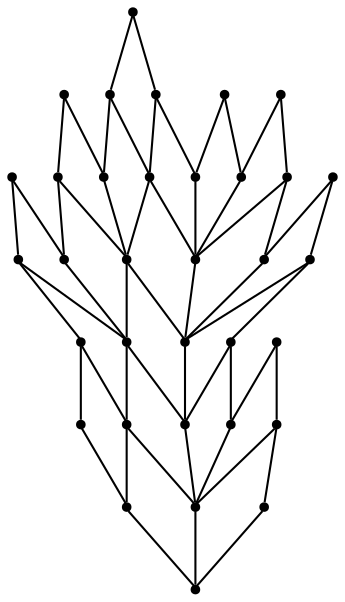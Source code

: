 graph {
  node [shape=point,comment="{\"directed\":false,\"doi\":\"10.1007/978-3-319-50106-2_38\",\"figure\":\"5 (2)\"}"]

  v0 [pos="1046.795902329024,409.8222269633285"]
  v1 [pos="979.598746544138,397.67037491838585"]
  v2 [pos="987.4614861866925,444.13564273641634"]
  v3 [pos="1015.3419868973825,562.8031478314446"]
  v4 [pos="947.430097297572,551.3639860374632"]
  v5 [pos="971.0202874661845,510.6162643119952"]
  v6 [pos="1002.4732172773516,264.7081859011071"]
  v7 [pos="943.1418851732786,299.0236046848039"]
  v8 [pos="919.5506457957741,431.9817081963166"]
  v9 [pos="979.598746544138,329.0457927849179"]
  v10 [pos="919.5506457957741,363.35801628978606"]
  v11 [pos="903.8231316812986,498.4623297718955"]
  v12 [pos="875.2279607441019,290.4433431123805"]
  v13 [pos="930.9888985770641,617.8443532624885"]
  v14 [pos="887.3798981314243,564.9470209563308"]
  v15 [pos="930.9888985770642,686.4711887828915"]
  v16 [pos="887.3798981314242,633.5718653888069"]
  v17 [pos="851.6387561959637,354.77869263502885"]
  v18 [pos="851.6387561959637,423.4043160160752"]
  v19 [pos="835.1955226460894,490.60065620389327"]
  v20 [pos="818.7554367228912,557.083519243725"]
  v21 [pos="818.7554367228912,625.7121789345041"]
  v22 [pos="851.6387561959637,226.1035742488648"]
  v23 [pos="828.0475168184593,290.4433431123805"]
  v24 [pos="792.3043400536324,320.4663101610647"]
  v25 [pos="792.3043400536324,389.0942068001832"]
  v26 [pos="775.8621557126501,456.28749478135904"]
  v27 [pos="775.1484711066176,609.2692025465"]
  v28 [pos="775.1484711066178,677.8929143241676"]
  v29 [pos="768.7141498850199,256.13083346313965"]
  v30 [pos="767.9973176523114,502.03981799787465"]
  v31 [pos="751.5572317291131,569.2351169381143"]
  v32 [pos="708.6659855482384,467.72665657534037"]
  v33 [pos="707.2345466774409,621.4179308487073"]

  v0 -- v1 [id="-1",pos="1046.795902329024,409.8222269633285 979.598746544138,397.67037491838585 979.598746544138,397.67037491838585 979.598746544138,397.67037491838585"]
  v0 -- v2 [id="-2",pos="1046.795902329024,409.8222269633285 987.4614861866925,444.13564273641634 987.4614861866925,444.13564273641634 987.4614861866925,444.13564273641634"]
  v33 -- v31 [id="-6",pos="707.2345466774409,621.4179308487073 751.5572317291131,569.2351169381143 751.5572317291131,569.2351169381143 751.5572317291131,569.2351169381143"]
  v33 -- v27 [id="-7",pos="707.2345466774409,621.4179308487073 775.1484711066176,609.2692025465 775.1484711066176,609.2692025465 775.1484711066176,609.2692025465"]
  v32 -- v26 [id="-14",pos="708.6659855482384,467.72665657534037 775.8621557126501,456.28749478135904 775.8621557126501,456.28749478135904 775.8621557126501,456.28749478135904"]
  v32 -- v30 [id="-15",pos="708.6659855482384,467.72665657534037 767.9973176523114,502.03981799787465 767.9973176523114,502.03981799787465 767.9973176523114,502.03981799787465"]
  v31 -- v30 [id="-22",pos="751.5572317291131,569.2351169381143 767.9973176523114,502.03981799787465 767.9973176523114,502.03981799787465 767.9973176523114,502.03981799787465"]
  v31 -- v20 [id="-23",pos="751.5572317291131,569.2351169381143 818.7554367228912,557.083519243725 818.7554367228912,557.083519243725 818.7554367228912,557.083519243725"]
  v30 -- v19 [id="-30",pos="767.9973176523114,502.03981799787465 835.1955226460894,490.60065620389327 835.1955226460894,490.60065620389327 835.1955226460894,490.60065620389327"]
  v29 -- v24 [id="-32",pos="768.7141498850199,256.13083346313965 792.3043400536324,320.4663101610647 792.3043400536324,320.4663101610647 792.3043400536324,320.4663101610647"]
  v29 -- v23 [id="-34",pos="768.7141498850199,256.13083346313965 828.0475168184593,290.4433431123805 828.0475168184593,290.4433431123805 828.0475168184593,290.4433431123805"]
  v28 -- v21 [id="-40",pos="775.1484711066178,677.8929143241676 818.7554367228912,625.7121789345041 818.7554367228912,625.7121789345041 818.7554367228912,625.7121789345041"]
  v28 -- v27 [id="-41",pos="775.1484711066178,677.8929143241676 775.1484711066176,609.2692025465 775.1484711066176,609.2692025465 775.1484711066176,609.2692025465"]
  v27 -- v20 [id="-44",pos="775.1484711066176,609.2692025465 818.7554367228912,557.083519243725 818.7554367228912,557.083519243725 818.7554367228912,557.083519243725"]
  v26 -- v25 [id="-50",pos="775.8621557126501,456.28749478135904 792.3043400536324,389.0942068001832 792.3043400536324,389.0942068001832 792.3043400536324,389.0942068001832"]
  v26 -- v19 [id="-52",pos="775.8621557126501,456.28749478135904 835.1955226460894,490.60065620389327 835.1955226460894,490.60065620389327 835.1955226460894,490.60065620389327"]
  v25 -- v18 [id="-58",pos="792.3043400536324,389.0942068001832 851.6387561959637,423.4043160160752 851.6387561959637,423.4043160160752 851.6387561959637,423.4043160160752"]
  v25 -- v24 [id="-59",pos="792.3043400536324,389.0942068001832 792.3043400536324,320.4663101610647 792.3043400536324,320.4663101610647 792.3043400536324,320.4663101610647"]
  v24 -- v17 [id="-66",pos="792.3043400536324,320.4663101610647 851.6387561959637,354.77869263502885 851.6387561959637,354.77869263502885 851.6387561959637,354.77869263502885"]
  v21 -- v20 [id="-69",pos="818.7554367228912,625.7121789345041 818.7554367228912,557.083519243725 818.7554367228912,557.083519243725 818.7554367228912,557.083519243725"]
  v20 -- v19 [id="-71",pos="818.7554367228912,557.083519243725 835.1955226460894,490.60065620389327 835.1955226460894,490.60065620389327 835.1955226460894,490.60065620389327"]
  v23 -- v22 [id="-73",pos="828.0475168184593,290.4433431123805 851.6387561959637,226.1035742488648 851.6387561959637,226.1035742488648 851.6387561959637,226.1035742488648"]
  v23 -- v17 [id="-74",pos="828.0475168184593,290.4433431123805 851.6387561959637,354.77869263502885 851.6387561959637,354.77869263502885 851.6387561959637,354.77869263502885"]
  v19 -- v18 [id="-81",pos="835.1955226460894,490.60065620389327 851.6387561959637,423.4043160160752 851.6387561959637,423.4043160160752 851.6387561959637,423.4043160160752"]
  v17 -- v12 [id="-83",pos="851.6387561959637,354.77869263502885 875.2279607441019,290.4433431123805 875.2279607441019,290.4433431123805 875.2279607441019,290.4433431123805"]
  v22 -- v12 [id="-84",pos="851.6387561959637,226.1035742488648 875.2279607441019,290.4433431123805 875.2279607441019,290.4433431123805 875.2279607441019,290.4433431123805"]
  v18 -- v17 [id="-85",pos="851.6387561959637,423.4043160160752 851.6387561959637,354.77869263502885 851.6387561959637,354.77869263502885 851.6387561959637,354.77869263502885"]
  v16 -- v14 [id="-89",pos="887.3798981314242,633.5718653888069 887.3798981314243,564.9470209563308 887.3798981314243,564.9470209563308 887.3798981314243,564.9470209563308"]
  v16 -- v21 [id="-91",pos="887.3798981314242,633.5718653888069 818.7554367228912,625.7121789345041 818.7554367228912,625.7121789345041 818.7554367228912,625.7121789345041"]
  v14 -- v11 [id="-97",pos="887.3798981314243,564.9470209563308 903.8231316812986,498.4623297718955 903.8231316812986,498.4623297718955 903.8231316812986,498.4623297718955"]
  v14 -- v20 [id="-98",pos="887.3798981314243,564.9470209563308 818.7554367228912,557.083519243725 818.7554367228912,557.083519243725 818.7554367228912,557.083519243725"]
  v11 -- v19 [id="-105",pos="903.8231316812986,498.4623297718955 835.1955226460894,490.60065620389327 835.1955226460894,490.60065620389327 835.1955226460894,490.60065620389327"]
  v11 -- v8 [id="-106",pos="903.8231316812986,498.4623297718955 919.5506457957741,431.9817081963166 919.5506457957741,431.9817081963166 919.5506457957741,431.9817081963166"]
  v10 -- v7 [id="-113",pos="919.5506457957741,363.35801628978606 943.1418851732786,299.0236046848039 943.1418851732786,299.0236046848039 943.1418851732786,299.0236046848039"]
  v10 -- v17 [id="-114",pos="919.5506457957741,363.35801628978606 851.6387561959637,354.77869263502885 851.6387561959637,354.77869263502885 851.6387561959637,354.77869263502885"]
  v8 -- v10 [id="-117",pos="919.5506457957741,431.9817081963166 919.5506457957741,363.35801628978606 919.5506457957741,363.35801628978606 919.5506457957741,363.35801628978606"]
  v8 -- v18 [id="-119",pos="919.5506457957741,431.9817081963166 851.6387561959637,423.4043160160752 851.6387561959637,423.4043160160752 851.6387561959637,423.4043160160752"]
  v15 -- v16 [id="-129",pos="930.9888985770642,686.4711887828915 887.3798981314242,633.5718653888069 887.3798981314242,633.5718653888069 887.3798981314242,633.5718653888069"]
  v15 -- v13 [id="-131",pos="930.9888985770642,686.4711887828915 930.9888985770641,617.8443532624885 930.9888985770641,617.8443532624885 930.9888985770641,617.8443532624885"]
  v13 -- v14 [id="-137",pos="930.9888985770641,617.8443532624885 887.3798981314243,564.9470209563308 887.3798981314243,564.9470209563308 887.3798981314243,564.9470209563308"]
  v13 -- v4 [id="-138",pos="930.9888985770641,617.8443532624885 947.430097297572,551.3639860374632 947.430097297572,551.3639860374632 947.430097297572,551.3639860374632"]
  v7 -- v12 [id="-145",pos="943.1418851732786,299.0236046848039 875.2279607441019,290.4433431123805 875.2279607441019,290.4433431123805 875.2279607441019,290.4433431123805"]
  v4 -- v11 [id="-147",pos="947.430097297572,551.3639860374632 903.8231316812986,498.4623297718955 903.8231316812986,498.4623297718955 903.8231316812986,498.4623297718955"]
  v5 -- v2 [id="-149",pos="971.0202874661845,510.6162643119952 987.4614861866925,444.13564273641634 987.4614861866925,444.13564273641634 987.4614861866925,444.13564273641634"]
  v5 -- v11 [id="-151",pos="971.0202874661845,510.6162643119952 903.8231316812986,498.4623297718955 903.8231316812986,498.4623297718955 903.8231316812986,498.4623297718955"]
  v9 -- v10 [id="-157",pos="979.598746544138,329.0457927849179 919.5506457957741,363.35801628978606 919.5506457957741,363.35801628978606 919.5506457957741,363.35801628978606"]
  v9 -- v6 [id="-158",pos="979.598746544138,329.0457927849179 1002.4732172773516,264.7081859011071 1002.4732172773516,264.7081859011071 1002.4732172773516,264.7081859011071"]
  v1 -- v8 [id="-161",pos="979.598746544138,397.67037491838585 919.5506457957741,431.9817081963166 919.5506457957741,431.9817081963166 919.5506457957741,431.9817081963166"]
  v1 -- v9 [id="-162",pos="979.598746544138,397.67037491838585 979.598746544138,329.0457927849179 979.598746544138,329.0457927849179 979.598746544138,329.0457927849179"]
  v2 -- v8 [id="-174",pos="987.4614861866925,444.13564273641634 919.5506457957741,431.9817081963166 919.5506457957741,431.9817081963166 919.5506457957741,431.9817081963166"]
  v6 -- v7 [id="-176",pos="1002.4732172773516,264.7081859011071 943.1418851732786,299.0236046848039 943.1418851732786,299.0236046848039 943.1418851732786,299.0236046848039"]
  v3 -- v5 [id="-178",pos="1015.3419868973825,562.8031478314446 971.0202874661845,510.6162643119952 971.0202874661845,510.6162643119952 971.0202874661845,510.6162643119952"]
  v3 -- v4 [id="-179",pos="1015.3419868973825,562.8031478314446 947.430097297572,551.3639860374632 947.430097297572,551.3639860374632 947.430097297572,551.3639860374632"]
}